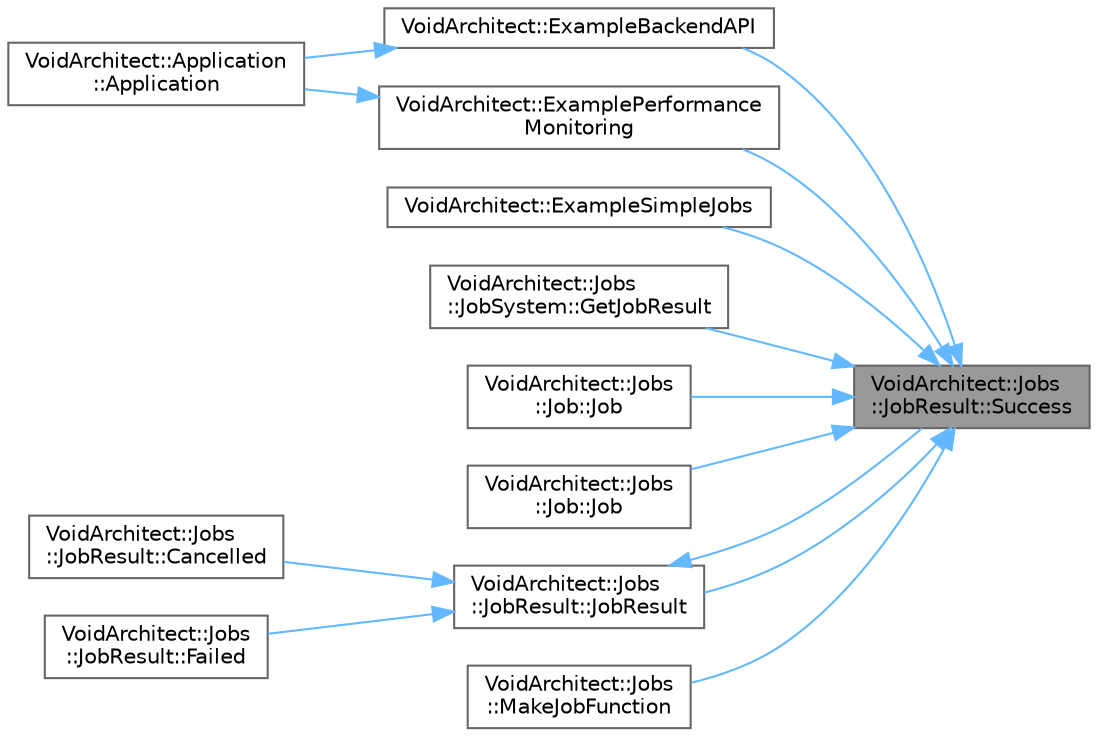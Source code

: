 digraph "VoidArchitect::Jobs::JobResult::Success"
{
 // LATEX_PDF_SIZE
  bgcolor="transparent";
  edge [fontname=Helvetica,fontsize=10,labelfontname=Helvetica,labelfontsize=10];
  node [fontname=Helvetica,fontsize=10,shape=box,height=0.2,width=0.4];
  rankdir="RL";
  Node1 [id="Node000001",label="VoidArchitect::Jobs\l::JobResult::Success",height=0.2,width=0.4,color="gray40", fillcolor="grey60", style="filled", fontcolor="black",tooltip="Create a successful job result."];
  Node1 -> Node2 [id="edge1_Node000001_Node000002",dir="back",color="steelblue1",style="solid",tooltip=" "];
  Node2 [id="Node000002",label="VoidArchitect::ExampleBackendAPI",height=0.2,width=0.4,color="grey40", fillcolor="white", style="filled",URL="$namespace_void_architect.html#a2fec0f9cd1b76ac8bdf6e1aef9ddf53f",tooltip=" "];
  Node2 -> Node3 [id="edge2_Node000002_Node000003",dir="back",color="steelblue1",style="solid",tooltip=" "];
  Node3 [id="Node000003",label="VoidArchitect::Application\l::Application",height=0.2,width=0.4,color="grey40", fillcolor="white", style="filled",URL="$class_void_architect_1_1_application.html#a6ea044a7ddd8c1f0fe14abe8619e4564",tooltip=" "];
  Node1 -> Node4 [id="edge3_Node000001_Node000004",dir="back",color="steelblue1",style="solid",tooltip=" "];
  Node4 [id="Node000004",label="VoidArchitect::ExamplePerformance\lMonitoring",height=0.2,width=0.4,color="grey40", fillcolor="white", style="filled",URL="$namespace_void_architect.html#a5505f79f039bcf5e4b6b512d6e11cc92",tooltip=" "];
  Node4 -> Node3 [id="edge4_Node000004_Node000003",dir="back",color="steelblue1",style="solid",tooltip=" "];
  Node1 -> Node5 [id="edge5_Node000001_Node000005",dir="back",color="steelblue1",style="solid",tooltip=" "];
  Node5 [id="Node000005",label="VoidArchitect::ExampleSimpleJobs",height=0.2,width=0.4,color="grey40", fillcolor="white", style="filled",URL="$namespace_void_architect.html#a4370b9073e5736c909c2156a65ed9f1e",tooltip=" "];
  Node1 -> Node6 [id="edge6_Node000001_Node000006",dir="back",color="steelblue1",style="solid",tooltip=" "];
  Node6 [id="Node000006",label="VoidArchitect::Jobs\l::JobSystem::GetJobResult",height=0.2,width=0.4,color="grey40", fillcolor="white", style="filled",URL="$class_void_architect_1_1_jobs_1_1_job_system.html#a103705afbfdf73f8281c879ef319cdec",tooltip="Get result of a completed job."];
  Node1 -> Node7 [id="edge7_Node000001_Node000007",dir="back",color="steelblue1",style="solid",tooltip=" "];
  Node7 [id="Node000007",label="VoidArchitect::Jobs\l::Job::Job",height=0.2,width=0.4,color="grey40", fillcolor="white", style="filled",URL="$struct_void_architect_1_1_jobs_1_1_job.html#a49fa3cab58c1b6c4dd5796f7e8e12265",tooltip="Construct job from void function (automatically wrapped)"];
  Node1 -> Node8 [id="edge8_Node000001_Node000008",dir="back",color="steelblue1",style="solid",tooltip=" "];
  Node8 [id="Node000008",label="VoidArchitect::Jobs\l::Job::Job",height=0.2,width=0.4,color="grey40", fillcolor="white", style="filled",URL="$struct_void_architect_1_1_jobs_1_1_job.html#ad9e4b8628ac9e87965752b8c14e951f8",tooltip="Construct a job from void function with sync point."];
  Node1 -> Node9 [id="edge9_Node000001_Node000009",dir="back",color="steelblue1",style="solid",tooltip=" "];
  Node9 [id="Node000009",label="VoidArchitect::Jobs\l::JobResult::JobResult",height=0.2,width=0.4,color="grey40", fillcolor="white", style="filled",URL="$struct_void_architect_1_1_jobs_1_1_job_result.html#abe2ac9fbb5eec964167eabc618ae8bb0",tooltip="Default constructor creates successful result."];
  Node9 -> Node10 [id="edge10_Node000009_Node000010",dir="back",color="steelblue1",style="solid",tooltip=" "];
  Node10 [id="Node000010",label="VoidArchitect::Jobs\l::JobResult::Cancelled",height=0.2,width=0.4,color="grey40", fillcolor="white", style="filled",URL="$struct_void_architect_1_1_jobs_1_1_job_result.html#ad5035943ee339b35edfc4303cb513b98",tooltip="Create a cancelled job result with reason."];
  Node9 -> Node11 [id="edge11_Node000009_Node000011",dir="back",color="steelblue1",style="solid",tooltip=" "];
  Node11 [id="Node000011",label="VoidArchitect::Jobs\l::JobResult::Failed",height=0.2,width=0.4,color="grey40", fillcolor="white", style="filled",URL="$struct_void_architect_1_1_jobs_1_1_job_result.html#a4dc1e84b3b86be405d032b2301d91f25",tooltip="Create a failed job result with an error message."];
  Node9 -> Node1 [id="edge12_Node000009_Node000001",dir="back",color="steelblue1",style="solid",tooltip=" "];
  Node1 -> Node12 [id="edge13_Node000001_Node000012",dir="back",color="steelblue1",style="solid",tooltip=" "];
  Node12 [id="Node000012",label="VoidArchitect::Jobs\l::MakeJobFunction",height=0.2,width=0.4,color="grey40", fillcolor="white", style="filled",URL="$namespace_void_architect_1_1_jobs.html#aa96eb84f9c38319d0241728af2ebc6c3",tooltip="Create a JobFunction from a void lambda for convenience."];
}
